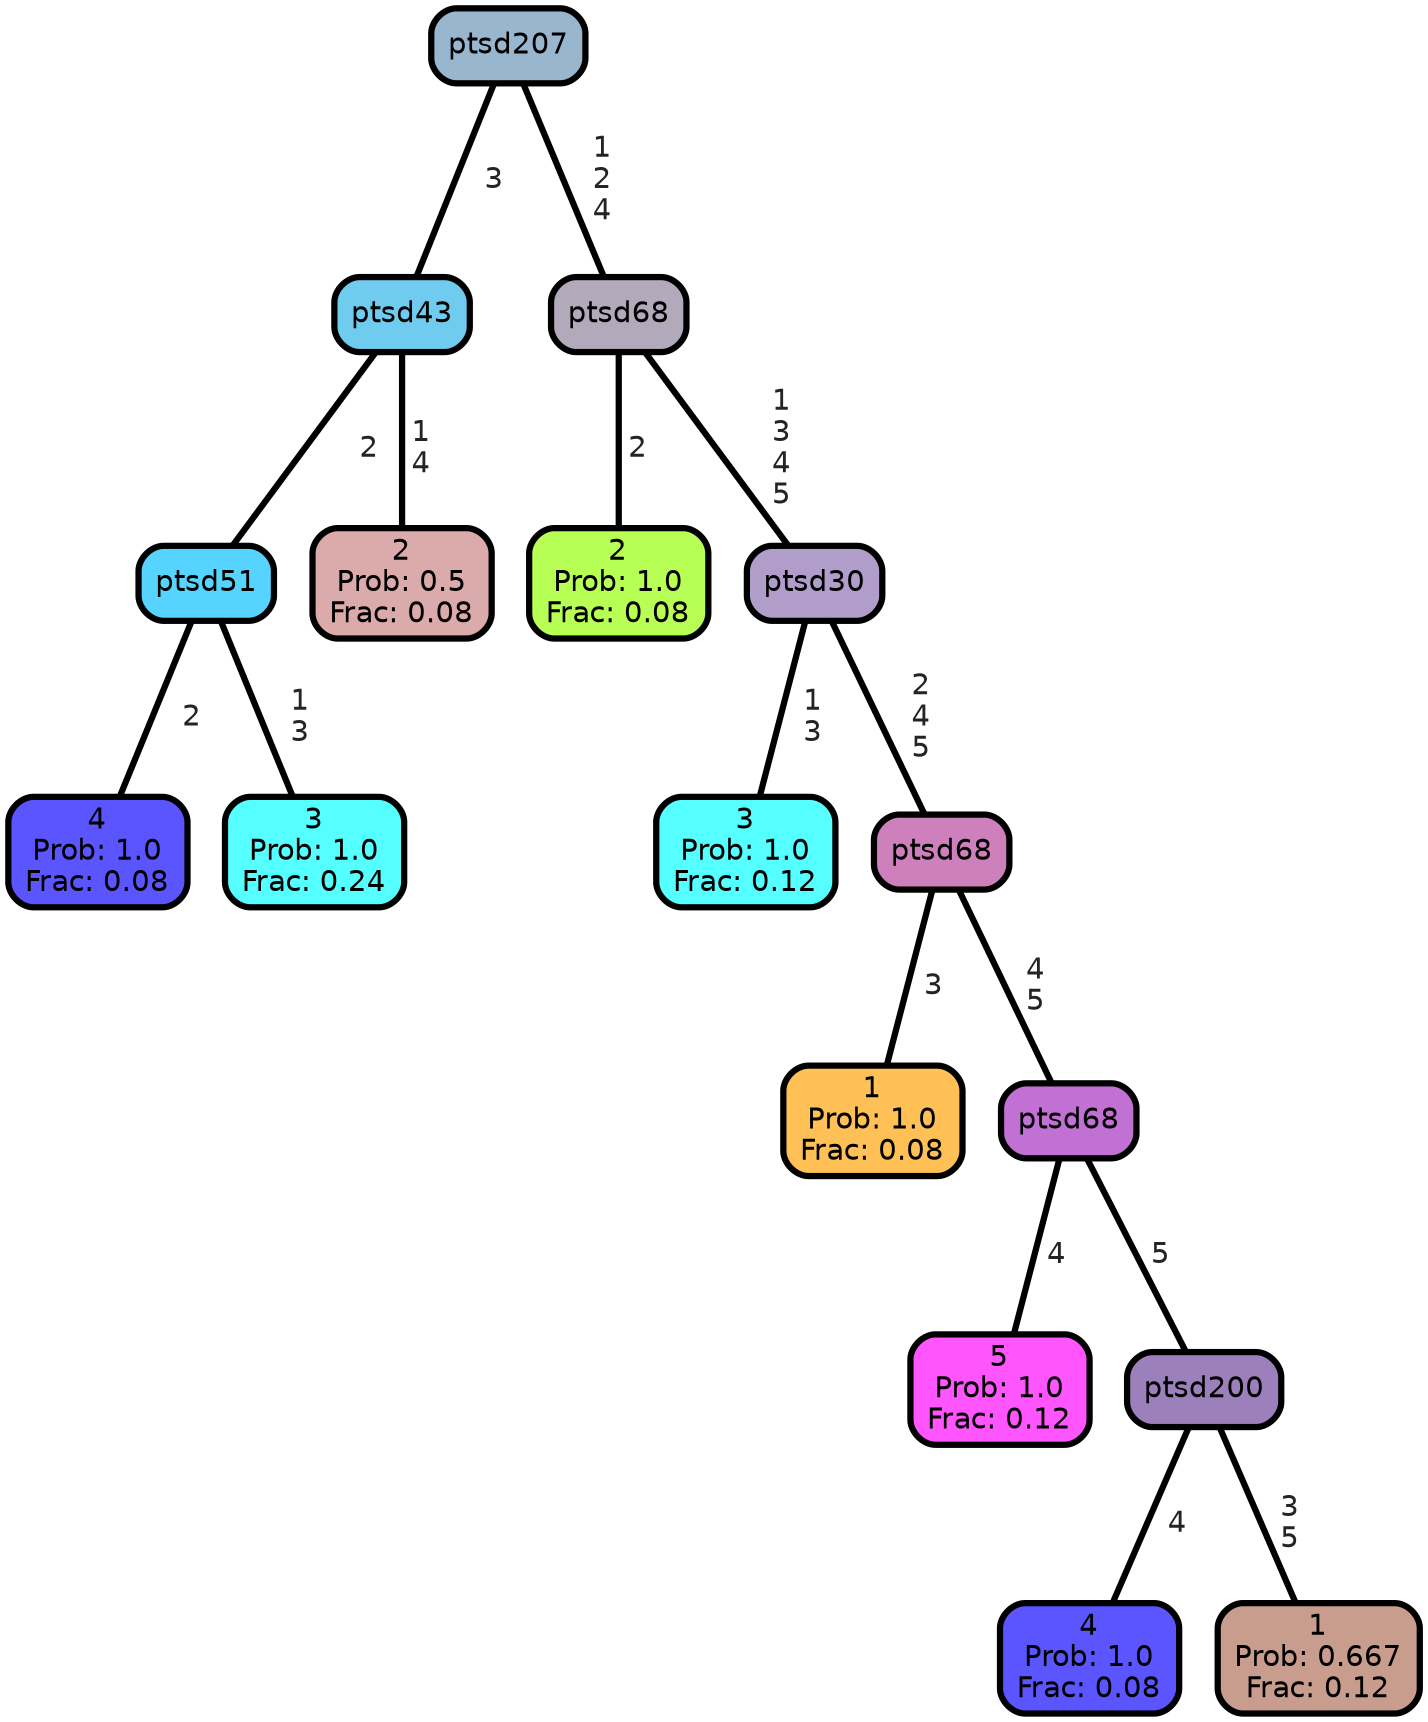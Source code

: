 graph Tree {
node [shape=box, style="filled, rounded",color="black",penwidth="3",fontcolor="black",                 fontname=helvetica] ;
graph [ranksep="0 equally", splines=straight,                 bgcolor=transparent, dpi=200] ;
edge [fontname=helvetica, fontweight=bold,fontcolor=grey14,color=black] ;
0 [label="4
Prob: 1.0
Frac: 0.08", fillcolor="#5a55ff"] ;
1 [label="ptsd51", fillcolor="#56d4ff"] ;
2 [label="3
Prob: 1.0
Frac: 0.24", fillcolor="#55ffff"] ;
3 [label="ptsd43", fillcolor="#70ccee"] ;
4 [label="2
Prob: 0.5
Frac: 0.08", fillcolor="#dbaaaa"] ;
5 [label="ptsd207", fillcolor="#98b7cf"] ;
6 [label="2
Prob: 1.0
Frac: 0.08", fillcolor="#b8ff55"] ;
7 [label="ptsd68", fillcolor="#b2aabb"] ;
8 [label="3
Prob: 1.0
Frac: 0.12", fillcolor="#55ffff"] ;
9 [label="ptsd30", fillcolor="#b19dca"] ;
10 [label="1
Prob: 1.0
Frac: 0.08", fillcolor="#ffc155"] ;
11 [label="ptsd68", fillcolor="#cd80bb"] ;
12 [label="5
Prob: 1.0
Frac: 0.12", fillcolor="#ff55ff"] ;
13 [label="ptsd68", fillcolor="#c170d4"] ;
14 [label="4
Prob: 1.0
Frac: 0.08", fillcolor="#5a55ff"] ;
15 [label="ptsd200", fillcolor="#9c80bb"] ;
16 [label="1
Prob: 0.667
Frac: 0.12", fillcolor="#c89d8d"] ;
1 -- 0 [label=" 2",penwidth=3] ;
1 -- 2 [label=" 1\n 3",penwidth=3] ;
3 -- 1 [label=" 2",penwidth=3] ;
3 -- 4 [label=" 1\n 4",penwidth=3] ;
5 -- 3 [label=" 3",penwidth=3] ;
5 -- 7 [label=" 1\n 2\n 4",penwidth=3] ;
7 -- 6 [label=" 2",penwidth=3] ;
7 -- 9 [label=" 1\n 3\n 4\n 5",penwidth=3] ;
9 -- 8 [label=" 1\n 3",penwidth=3] ;
9 -- 11 [label=" 2\n 4\n 5",penwidth=3] ;
11 -- 10 [label=" 3",penwidth=3] ;
11 -- 13 [label=" 4\n 5",penwidth=3] ;
13 -- 12 [label=" 4",penwidth=3] ;
13 -- 15 [label=" 5",penwidth=3] ;
15 -- 14 [label=" 4",penwidth=3] ;
15 -- 16 [label=" 3\n 5",penwidth=3] ;
{rank = same;}}